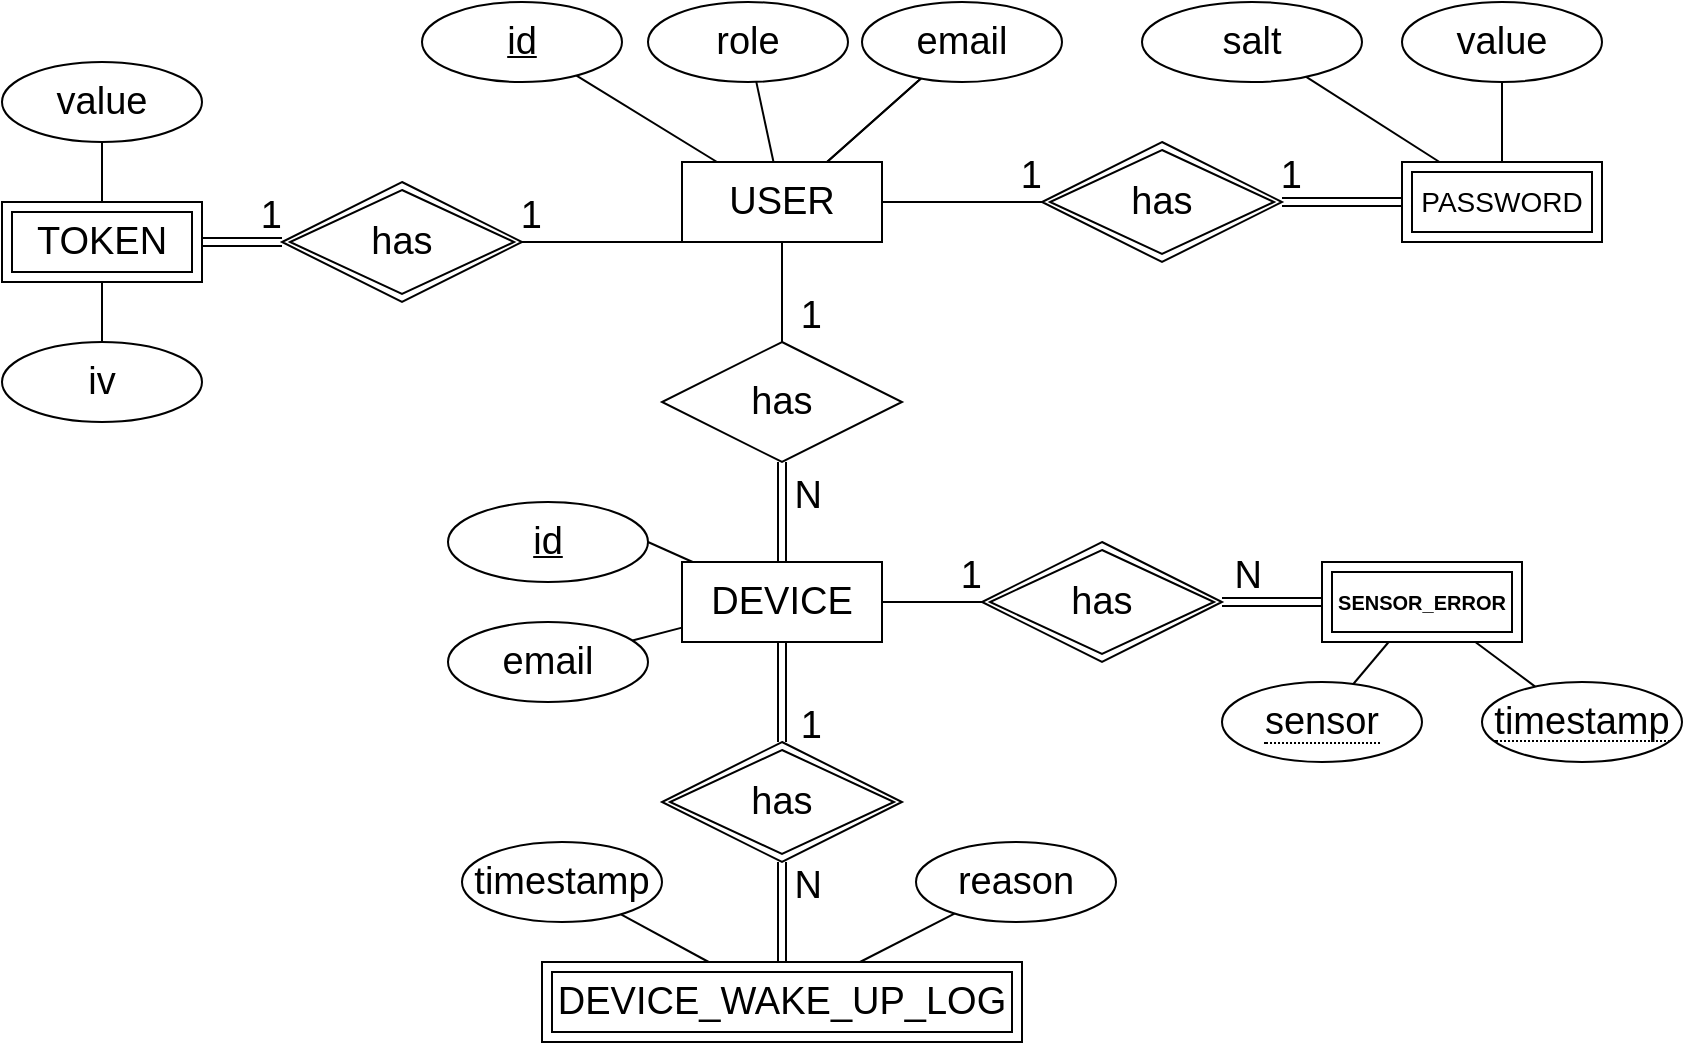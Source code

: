 <mxfile version="21.2.8" type="device">
  <diagram name="Página-1" id="dSMESLf1brXUNQfupKq1">
    <mxGraphModel dx="1877" dy="621" grid="1" gridSize="10" guides="1" tooltips="1" connect="1" arrows="1" fold="1" page="1" pageScale="1" pageWidth="827" pageHeight="1169" math="0" shadow="0">
      <root>
        <mxCell id="0" />
        <mxCell id="1" parent="0" />
        <mxCell id="UeETvZMfSn2D6VsuQUf8-4" value="" style="endArrow=none;html=1;rounded=0;exitX=1;exitY=0.5;exitDx=0;exitDy=0;" parent="1" source="7Dnz9T_1jgGXGvEqVInA-3" target="7Dnz9T_1jgGXGvEqVInA-2" edge="1">
          <mxGeometry relative="1" as="geometry">
            <mxPoint x="317.471" y="470.225" as="sourcePoint" />
            <mxPoint x="344" y="400" as="targetPoint" />
          </mxGeometry>
        </mxCell>
        <mxCell id="UeETvZMfSn2D6VsuQUf8-6" value="" style="endArrow=none;html=1;rounded=0;" parent="1" source="UeETvZMfSn2D6VsuQUf8-8" target="7Dnz9T_1jgGXGvEqVInA-2" edge="1">
          <mxGeometry relative="1" as="geometry">
            <mxPoint x="417.117" y="309.325" as="sourcePoint" />
            <mxPoint x="388.182" y="400" as="targetPoint" />
          </mxGeometry>
        </mxCell>
        <mxCell id="UeETvZMfSn2D6VsuQUf8-8" value="&lt;font style=&quot;font-size: 19px;&quot;&gt;email&lt;/font&gt;" style="ellipse;whiteSpace=wrap;html=1;align=center;" parent="1" vertex="1">
          <mxGeometry x="203" y="390" width="100" height="40" as="geometry" />
        </mxCell>
        <mxCell id="UeETvZMfSn2D6VsuQUf8-17" value="&lt;font style=&quot;font-size: 19px;&quot;&gt;USER&lt;/font&gt;" style="whiteSpace=wrap;html=1;align=center;" parent="1" vertex="1">
          <mxGeometry x="320" y="160" width="100" height="40" as="geometry" />
        </mxCell>
        <mxCell id="UeETvZMfSn2D6VsuQUf8-18" value="&lt;font style=&quot;font-size: 19px;&quot;&gt;id&lt;/font&gt;" style="ellipse;whiteSpace=wrap;html=1;align=center;fontStyle=4;" parent="1" vertex="1">
          <mxGeometry x="190" y="80" width="100" height="40" as="geometry" />
        </mxCell>
        <mxCell id="UeETvZMfSn2D6VsuQUf8-20" value="" style="endArrow=none;html=1;rounded=0;" parent="1" source="UeETvZMfSn2D6VsuQUf8-28" target="UeETvZMfSn2D6VsuQUf8-17" edge="1">
          <mxGeometry relative="1" as="geometry">
            <mxPoint x="236.75" y="48.844" as="sourcePoint" />
            <mxPoint x="284" y="100" as="targetPoint" />
          </mxGeometry>
        </mxCell>
        <mxCell id="UeETvZMfSn2D6VsuQUf8-29" value="" style="endArrow=none;html=1;rounded=0;" parent="1" source="UeETvZMfSn2D6VsuQUf8-28" target="UeETvZMfSn2D6VsuQUf8-17" edge="1">
          <mxGeometry relative="1" as="geometry">
            <mxPoint x="253.908" y="47.565" as="sourcePoint" />
            <mxPoint x="352.727" y="120" as="targetPoint" />
          </mxGeometry>
        </mxCell>
        <mxCell id="UeETvZMfSn2D6VsuQUf8-39" value="" style="endArrow=none;html=1;rounded=0;" parent="1" source="UeETvZMfSn2D6VsuQUf8-17" target="7Dnz9T_1jgGXGvEqVInA-4" edge="1">
          <mxGeometry relative="1" as="geometry">
            <mxPoint x="340" y="240" as="sourcePoint" />
            <mxPoint x="370" y="220" as="targetPoint" />
          </mxGeometry>
        </mxCell>
        <mxCell id="UeETvZMfSn2D6VsuQUf8-40" value="&lt;font style=&quot;font-size: 19px;&quot;&gt;1&lt;/font&gt;" style="resizable=0;html=1;align=right;verticalAlign=bottom;" parent="UeETvZMfSn2D6VsuQUf8-39" connectable="0" vertex="1">
          <mxGeometry x="1" relative="1" as="geometry">
            <mxPoint x="20" as="offset" />
          </mxGeometry>
        </mxCell>
        <mxCell id="DyhMUcyQUTq48QUbvWEY-9" value="&lt;font style=&quot;font-size: 19px;&quot;&gt;1&lt;/font&gt;" style="resizable=0;html=1;align=right;verticalAlign=bottom;" parent="UeETvZMfSn2D6VsuQUf8-39" connectable="0" vertex="1">
          <mxGeometry x="1" relative="1" as="geometry">
            <mxPoint x="20" y="205" as="offset" />
          </mxGeometry>
        </mxCell>
        <mxCell id="ICRj7sYvX1AZ7UVxDgSW-6" value="&lt;font style=&quot;font-size: 19px;&quot;&gt;1&lt;/font&gt;" style="resizable=0;html=1;align=right;verticalAlign=bottom;" parent="UeETvZMfSn2D6VsuQUf8-39" connectable="0" vertex="1">
          <mxGeometry x="1" relative="1" as="geometry">
            <mxPoint x="100" y="130" as="offset" />
          </mxGeometry>
        </mxCell>
        <mxCell id="wCX7dZA46tpv3gmioyC2-9" value="&lt;font style=&quot;font-size: 19px;&quot;&gt;1&lt;/font&gt;" style="resizable=0;html=1;align=right;verticalAlign=bottom;" parent="UeETvZMfSn2D6VsuQUf8-39" connectable="0" vertex="1">
          <mxGeometry x="1" relative="1" as="geometry">
            <mxPoint x="260" y="-70" as="offset" />
          </mxGeometry>
        </mxCell>
        <mxCell id="wCX7dZA46tpv3gmioyC2-10" value="&lt;font style=&quot;font-size: 19px;&quot;&gt;1&lt;/font&gt;" style="resizable=0;html=1;align=right;verticalAlign=bottom;" parent="UeETvZMfSn2D6VsuQUf8-39" connectable="0" vertex="1">
          <mxGeometry x="1" relative="1" as="geometry">
            <mxPoint x="130" y="-70" as="offset" />
          </mxGeometry>
        </mxCell>
        <mxCell id="wCX7dZA46tpv3gmioyC2-17" value="&lt;font style=&quot;font-size: 19px;&quot;&gt;1&lt;/font&gt;" style="resizable=0;html=1;align=right;verticalAlign=bottom;" parent="UeETvZMfSn2D6VsuQUf8-39" connectable="0" vertex="1">
          <mxGeometry x="1" relative="1" as="geometry">
            <mxPoint x="-250" y="-50" as="offset" />
          </mxGeometry>
        </mxCell>
        <mxCell id="wCX7dZA46tpv3gmioyC2-18" value="&lt;font style=&quot;font-size: 19px;&quot;&gt;1&lt;/font&gt;" style="resizable=0;html=1;align=right;verticalAlign=bottom;" parent="UeETvZMfSn2D6VsuQUf8-39" connectable="0" vertex="1">
          <mxGeometry x="1" relative="1" as="geometry">
            <mxPoint x="-120" y="-50" as="offset" />
          </mxGeometry>
        </mxCell>
        <mxCell id="UeETvZMfSn2D6VsuQUf8-41" value="" style="endArrow=none;html=1;rounded=0;shape=link;exitX=0.5;exitY=0;exitDx=0;exitDy=0;" parent="1" source="7Dnz9T_1jgGXGvEqVInA-2" target="7Dnz9T_1jgGXGvEqVInA-4" edge="1">
          <mxGeometry relative="1" as="geometry">
            <mxPoint x="370" y="360" as="sourcePoint" />
            <mxPoint x="370" y="280" as="targetPoint" />
          </mxGeometry>
        </mxCell>
        <mxCell id="UeETvZMfSn2D6VsuQUf8-42" value="&lt;font style=&quot;font-size: 19px;&quot;&gt;N&lt;/font&gt;" style="resizable=0;html=1;align=right;verticalAlign=bottom;" parent="UeETvZMfSn2D6VsuQUf8-41" connectable="0" vertex="1">
          <mxGeometry x="1" relative="1" as="geometry">
            <mxPoint x="20" y="30" as="offset" />
          </mxGeometry>
        </mxCell>
        <mxCell id="9vKTberl2-GkA3S6Uj2w-23" value="&lt;font style=&quot;font-size: 19px;&quot;&gt;N&lt;/font&gt;" style="resizable=0;html=1;align=right;verticalAlign=bottom;" parent="UeETvZMfSn2D6VsuQUf8-41" connectable="0" vertex="1">
          <mxGeometry x="1" relative="1" as="geometry">
            <mxPoint x="240" y="70" as="offset" />
          </mxGeometry>
        </mxCell>
        <mxCell id="DyhMUcyQUTq48QUbvWEY-13" value="&lt;font style=&quot;font-size: 19px;&quot;&gt;N&lt;/font&gt;" style="resizable=0;html=1;align=right;verticalAlign=bottom;" parent="UeETvZMfSn2D6VsuQUf8-41" connectable="0" vertex="1">
          <mxGeometry x="1" relative="1" as="geometry">
            <mxPoint x="20" y="225" as="offset" />
          </mxGeometry>
        </mxCell>
        <mxCell id="9vKTberl2-GkA3S6Uj2w-3" style="edgeStyle=orthogonalEdgeStyle;rounded=0;orthogonalLoop=1;jettySize=auto;html=1;endArrow=none;endFill=0;" parent="1" source="7Dnz9T_1jgGXGvEqVInA-2" target="9vKTberl2-GkA3S6Uj2w-16" edge="1">
          <mxGeometry relative="1" as="geometry">
            <mxPoint x="525" y="380" as="targetPoint" />
          </mxGeometry>
        </mxCell>
        <mxCell id="DyhMUcyQUTq48QUbvWEY-4" style="edgeStyle=orthogonalEdgeStyle;rounded=0;orthogonalLoop=1;jettySize=auto;html=1;endArrow=none;endFill=0;shape=link;" parent="1" source="7Dnz9T_1jgGXGvEqVInA-2" target="DyhMUcyQUTq48QUbvWEY-3" edge="1">
          <mxGeometry relative="1" as="geometry" />
        </mxCell>
        <mxCell id="7Dnz9T_1jgGXGvEqVInA-2" value="&lt;font style=&quot;font-size: 19px;&quot;&gt;DEVICE&lt;/font&gt;" style="whiteSpace=wrap;html=1;align=center;" parent="1" vertex="1">
          <mxGeometry x="320" y="360" width="100" height="40" as="geometry" />
        </mxCell>
        <mxCell id="7Dnz9T_1jgGXGvEqVInA-3" value="&lt;font style=&quot;font-size: 19px;&quot;&gt;id&lt;/font&gt;" style="ellipse;whiteSpace=wrap;html=1;align=center;fontStyle=4;" parent="1" vertex="1">
          <mxGeometry x="203" y="330" width="100" height="40" as="geometry" />
        </mxCell>
        <mxCell id="7Dnz9T_1jgGXGvEqVInA-4" value="&lt;font style=&quot;font-size: 19px;&quot;&gt;has&lt;/font&gt;" style="shape=rhombus;perimeter=rhombusPerimeter;whiteSpace=wrap;html=1;align=center;" parent="1" vertex="1">
          <mxGeometry x="310" y="250" width="120" height="60" as="geometry" />
        </mxCell>
        <mxCell id="9vKTberl2-GkA3S6Uj2w-9" value="" style="endArrow=none;html=1;rounded=0;" parent="1" source="9vKTberl2-GkA3S6Uj2w-18" target="9vKTberl2-GkA3S6Uj2w-14" edge="1">
          <mxGeometry relative="1" as="geometry">
            <mxPoint x="740" y="460" as="sourcePoint" />
            <mxPoint x="799.4" y="400" as="targetPoint" />
          </mxGeometry>
        </mxCell>
        <mxCell id="9vKTberl2-GkA3S6Uj2w-12" value="" style="endArrow=none;html=1;rounded=0;" parent="1" source="9vKTberl2-GkA3S6Uj2w-19" target="9vKTberl2-GkA3S6Uj2w-14" edge="1">
          <mxGeometry relative="1" as="geometry">
            <mxPoint x="914" y="480" as="sourcePoint" />
            <mxPoint x="822" y="400" as="targetPoint" />
          </mxGeometry>
        </mxCell>
        <mxCell id="9vKTberl2-GkA3S6Uj2w-16" value="has" style="shape=rhombus;double=1;perimeter=rhombusPerimeter;whiteSpace=wrap;html=1;align=center;fontSize=19;" parent="1" vertex="1">
          <mxGeometry x="470" y="350" width="120" height="60" as="geometry" />
        </mxCell>
        <mxCell id="9vKTberl2-GkA3S6Uj2w-18" value="&lt;span style=&quot;border-bottom: 1px dotted; font-size: 19px;&quot;&gt;sensor&lt;/span&gt;" style="ellipse;whiteSpace=wrap;html=1;align=center;fontSize=19;" parent="1" vertex="1">
          <mxGeometry x="590" y="420" width="100" height="40" as="geometry" />
        </mxCell>
        <mxCell id="9vKTberl2-GkA3S6Uj2w-19" value="&lt;span style=&quot;border-bottom: 1px dotted&quot;&gt;&lt;font style=&quot;font-size: 19px;&quot;&gt;timestamp&lt;/font&gt;&lt;/span&gt;" style="ellipse;whiteSpace=wrap;html=1;align=center;" parent="1" vertex="1">
          <mxGeometry x="720" y="420" width="100" height="40" as="geometry" />
        </mxCell>
        <mxCell id="DyhMUcyQUTq48QUbvWEY-5" style="edgeStyle=orthogonalEdgeStyle;rounded=0;orthogonalLoop=1;jettySize=auto;html=1;endArrow=none;endFill=0;shape=link;entryX=0.5;entryY=1;entryDx=0;entryDy=0;" parent="1" source="DyhMUcyQUTq48QUbvWEY-1" target="DyhMUcyQUTq48QUbvWEY-3" edge="1">
          <mxGeometry relative="1" as="geometry">
            <mxPoint x="550" y="605" as="targetPoint" />
          </mxGeometry>
        </mxCell>
        <mxCell id="DyhMUcyQUTq48QUbvWEY-1" value="&lt;font style=&quot;font-size: 19px;&quot;&gt;DEVICE_WAKE_UP_LOG&lt;/font&gt;" style="shape=ext;margin=3;double=1;whiteSpace=wrap;html=1;align=center;fontSize=8;fontStyle=0" parent="1" vertex="1">
          <mxGeometry x="250" y="560" width="240" height="40" as="geometry" />
        </mxCell>
        <mxCell id="DyhMUcyQUTq48QUbvWEY-3" value="has" style="shape=rhombus;double=1;perimeter=rhombusPerimeter;whiteSpace=wrap;html=1;align=center;fontSize=19;" parent="1" vertex="1">
          <mxGeometry x="310" y="450" width="120" height="60" as="geometry" />
        </mxCell>
        <mxCell id="DyhMUcyQUTq48QUbvWEY-7" value="" style="endArrow=none;html=1;rounded=0;" parent="1" source="DyhMUcyQUTq48QUbvWEY-8" target="DyhMUcyQUTq48QUbvWEY-1" edge="1">
          <mxGeometry relative="1" as="geometry">
            <mxPoint x="350.137" y="676.694" as="sourcePoint" />
            <mxPoint x="1220" y="635" as="targetPoint" />
          </mxGeometry>
        </mxCell>
        <mxCell id="DyhMUcyQUTq48QUbvWEY-8" value="&lt;span style=&quot;font-size: 19px;&quot;&gt;reason&lt;/span&gt;" style="ellipse;whiteSpace=wrap;html=1;align=center;" parent="1" vertex="1">
          <mxGeometry x="437" y="500" width="100" height="40" as="geometry" />
        </mxCell>
        <mxCell id="DyhMUcyQUTq48QUbvWEY-14" value="timestamp" style="ellipse;whiteSpace=wrap;html=1;align=center;fontSize=19;" parent="1" vertex="1">
          <mxGeometry x="210" y="500" width="100" height="40" as="geometry" />
        </mxCell>
        <mxCell id="DyhMUcyQUTq48QUbvWEY-15" value="" style="endArrow=none;html=1;rounded=0;" parent="1" source="DyhMUcyQUTq48QUbvWEY-14" target="DyhMUcyQUTq48QUbvWEY-1" edge="1">
          <mxGeometry relative="1" as="geometry">
            <mxPoint x="440" y="695" as="sourcePoint" />
            <mxPoint x="440" y="635" as="targetPoint" />
          </mxGeometry>
        </mxCell>
        <mxCell id="ICRj7sYvX1AZ7UVxDgSW-1" value="" style="edgeStyle=orthogonalEdgeStyle;rounded=0;orthogonalLoop=1;jettySize=auto;html=1;shape=link;" parent="1" source="9vKTberl2-GkA3S6Uj2w-16" target="9vKTberl2-GkA3S6Uj2w-14" edge="1">
          <mxGeometry relative="1" as="geometry">
            <mxPoint x="610" y="380" as="sourcePoint" />
            <mxPoint x="749" y="380" as="targetPoint" />
          </mxGeometry>
        </mxCell>
        <mxCell id="9vKTberl2-GkA3S6Uj2w-14" value="SENSOR_ERROR" style="shape=ext;margin=3;double=1;whiteSpace=wrap;html=1;align=center;fontSize=10;fontStyle=1" parent="1" vertex="1">
          <mxGeometry x="640" y="360" width="100" height="40" as="geometry" />
        </mxCell>
        <mxCell id="UeETvZMfSn2D6VsuQUf8-28" value="&lt;font style=&quot;font-size: 19px;&quot;&gt;email&lt;/font&gt;" style="ellipse;whiteSpace=wrap;html=1;align=center;" parent="1" vertex="1">
          <mxGeometry x="410" y="80" width="100" height="40" as="geometry" />
        </mxCell>
        <mxCell id="ICRj7sYvX1AZ7UVxDgSW-8" value="" style="endArrow=none;html=1;rounded=0;" parent="1" source="UeETvZMfSn2D6VsuQUf8-18" target="UeETvZMfSn2D6VsuQUf8-17" edge="1">
          <mxGeometry relative="1" as="geometry">
            <mxPoint x="286" y="154" as="sourcePoint" />
            <mxPoint x="330" y="171" as="targetPoint" />
          </mxGeometry>
        </mxCell>
        <mxCell id="wCX7dZA46tpv3gmioyC2-6" style="edgeStyle=orthogonalEdgeStyle;rounded=0;orthogonalLoop=1;jettySize=auto;html=1;shape=link;" parent="1" source="wCX7dZA46tpv3gmioyC2-4" target="wCX7dZA46tpv3gmioyC2-5" edge="1">
          <mxGeometry relative="1" as="geometry" />
        </mxCell>
        <mxCell id="wCX7dZA46tpv3gmioyC2-4" value="PASSWORD" style="shape=ext;margin=3;double=1;whiteSpace=wrap;html=1;align=center;fontStyle=0;fontSize=14;" parent="1" vertex="1">
          <mxGeometry x="680" y="160" width="100" height="40" as="geometry" />
        </mxCell>
        <mxCell id="wCX7dZA46tpv3gmioyC2-7" style="edgeStyle=orthogonalEdgeStyle;rounded=0;orthogonalLoop=1;jettySize=auto;html=1;endArrow=none;endFill=0;" parent="1" source="wCX7dZA46tpv3gmioyC2-5" target="UeETvZMfSn2D6VsuQUf8-17" edge="1">
          <mxGeometry relative="1" as="geometry" />
        </mxCell>
        <mxCell id="wCX7dZA46tpv3gmioyC2-5" value="has" style="shape=rhombus;double=1;perimeter=rhombusPerimeter;whiteSpace=wrap;html=1;align=center;fontSize=19;" parent="1" vertex="1">
          <mxGeometry x="500" y="150" width="120" height="60" as="geometry" />
        </mxCell>
        <mxCell id="wCX7dZA46tpv3gmioyC2-11" value="&lt;font style=&quot;font-size: 19px;&quot;&gt;value&lt;/font&gt;" style="ellipse;whiteSpace=wrap;html=1;align=center;" parent="1" vertex="1">
          <mxGeometry x="680" y="80" width="100" height="40" as="geometry" />
        </mxCell>
        <mxCell id="wCX7dZA46tpv3gmioyC2-12" value="" style="endArrow=none;html=1;rounded=0;" parent="1" source="wCX7dZA46tpv3gmioyC2-11" target="wCX7dZA46tpv3gmioyC2-4" edge="1">
          <mxGeometry relative="1" as="geometry">
            <mxPoint x="484" y="136" as="sourcePoint" />
            <mxPoint x="419" y="170" as="targetPoint" />
          </mxGeometry>
        </mxCell>
        <mxCell id="wCX7dZA46tpv3gmioyC2-13" value="TOKEN" style="shape=ext;margin=3;double=1;whiteSpace=wrap;html=1;align=center;fontStyle=0;fontSize=19;" parent="1" vertex="1">
          <mxGeometry x="-20" y="180" width="100" height="40" as="geometry" />
        </mxCell>
        <mxCell id="wCX7dZA46tpv3gmioyC2-19" style="edgeStyle=orthogonalEdgeStyle;rounded=0;orthogonalLoop=1;jettySize=auto;html=1;endArrow=none;endFill=0;entryX=0;entryY=1;entryDx=0;entryDy=0;" parent="1" source="wCX7dZA46tpv3gmioyC2-14" target="UeETvZMfSn2D6VsuQUf8-17" edge="1">
          <mxGeometry relative="1" as="geometry">
            <Array as="points">
              <mxPoint x="300" y="200" />
              <mxPoint x="300" y="200" />
            </Array>
          </mxGeometry>
        </mxCell>
        <mxCell id="wCX7dZA46tpv3gmioyC2-14" value="has" style="shape=rhombus;double=1;perimeter=rhombusPerimeter;whiteSpace=wrap;html=1;align=center;fontSize=19;" parent="1" vertex="1">
          <mxGeometry x="120" y="170" width="120" height="60" as="geometry" />
        </mxCell>
        <mxCell id="wCX7dZA46tpv3gmioyC2-15" style="edgeStyle=orthogonalEdgeStyle;rounded=0;orthogonalLoop=1;jettySize=auto;html=1;shape=link;" parent="1" source="wCX7dZA46tpv3gmioyC2-13" target="wCX7dZA46tpv3gmioyC2-14" edge="1">
          <mxGeometry relative="1" as="geometry" />
        </mxCell>
        <mxCell id="wCX7dZA46tpv3gmioyC2-21" value="&lt;font style=&quot;font-size: 19px;&quot;&gt;value&lt;/font&gt;" style="ellipse;whiteSpace=wrap;html=1;align=center;" parent="1" vertex="1">
          <mxGeometry x="-20" y="110" width="100" height="40" as="geometry" />
        </mxCell>
        <mxCell id="wCX7dZA46tpv3gmioyC2-23" value="" style="endArrow=none;html=1;rounded=0;" parent="1" source="wCX7dZA46tpv3gmioyC2-21" target="wCX7dZA46tpv3gmioyC2-13" edge="1">
          <mxGeometry relative="1" as="geometry">
            <mxPoint x="281" y="166" as="sourcePoint" />
            <mxPoint x="330" y="190" as="targetPoint" />
          </mxGeometry>
        </mxCell>
        <mxCell id="wCX7dZA46tpv3gmioyC2-24" value="&lt;font style=&quot;font-size: 19px;&quot;&gt;iv&lt;/font&gt;" style="ellipse;whiteSpace=wrap;html=1;align=center;" parent="1" vertex="1">
          <mxGeometry x="-20" y="250" width="100" height="40" as="geometry" />
        </mxCell>
        <mxCell id="wCX7dZA46tpv3gmioyC2-25" value="" style="endArrow=none;html=1;rounded=0;" parent="1" source="wCX7dZA46tpv3gmioyC2-24" target="wCX7dZA46tpv3gmioyC2-13" edge="1">
          <mxGeometry relative="1" as="geometry">
            <mxPoint x="281" y="306" as="sourcePoint" />
            <mxPoint x="30" y="320" as="targetPoint" />
          </mxGeometry>
        </mxCell>
        <mxCell id="wCX7dZA46tpv3gmioyC2-26" value="" style="endArrow=none;html=1;rounded=0;" parent="1" source="wCX7dZA46tpv3gmioyC2-28" target="wCX7dZA46tpv3gmioyC2-4" edge="1">
          <mxGeometry relative="1" as="geometry">
            <mxPoint x="626.435" y="113.814" as="sourcePoint" />
            <mxPoint x="760" y="160" as="targetPoint" />
          </mxGeometry>
        </mxCell>
        <mxCell id="wCX7dZA46tpv3gmioyC2-28" value="&lt;font style=&quot;font-size: 19px;&quot;&gt;salt&lt;/font&gt;" style="ellipse;whiteSpace=wrap;html=1;align=center;" parent="1" vertex="1">
          <mxGeometry x="550" y="80" width="110" height="40" as="geometry" />
        </mxCell>
        <mxCell id="5SQtx-c-HGJDmrWwnA6b-2" value="&lt;font style=&quot;font-size: 19px;&quot;&gt;role&lt;/font&gt;" style="ellipse;whiteSpace=wrap;html=1;align=center;" parent="1" vertex="1">
          <mxGeometry x="303" y="80" width="100" height="40" as="geometry" />
        </mxCell>
        <mxCell id="5SQtx-c-HGJDmrWwnA6b-3" value="" style="endArrow=none;html=1;rounded=0;" parent="1" source="5SQtx-c-HGJDmrWwnA6b-2" target="UeETvZMfSn2D6VsuQUf8-17" edge="1">
          <mxGeometry relative="1" as="geometry">
            <mxPoint x="302" y="128" as="sourcePoint" />
            <mxPoint x="355" y="170" as="targetPoint" />
          </mxGeometry>
        </mxCell>
      </root>
    </mxGraphModel>
  </diagram>
</mxfile>
